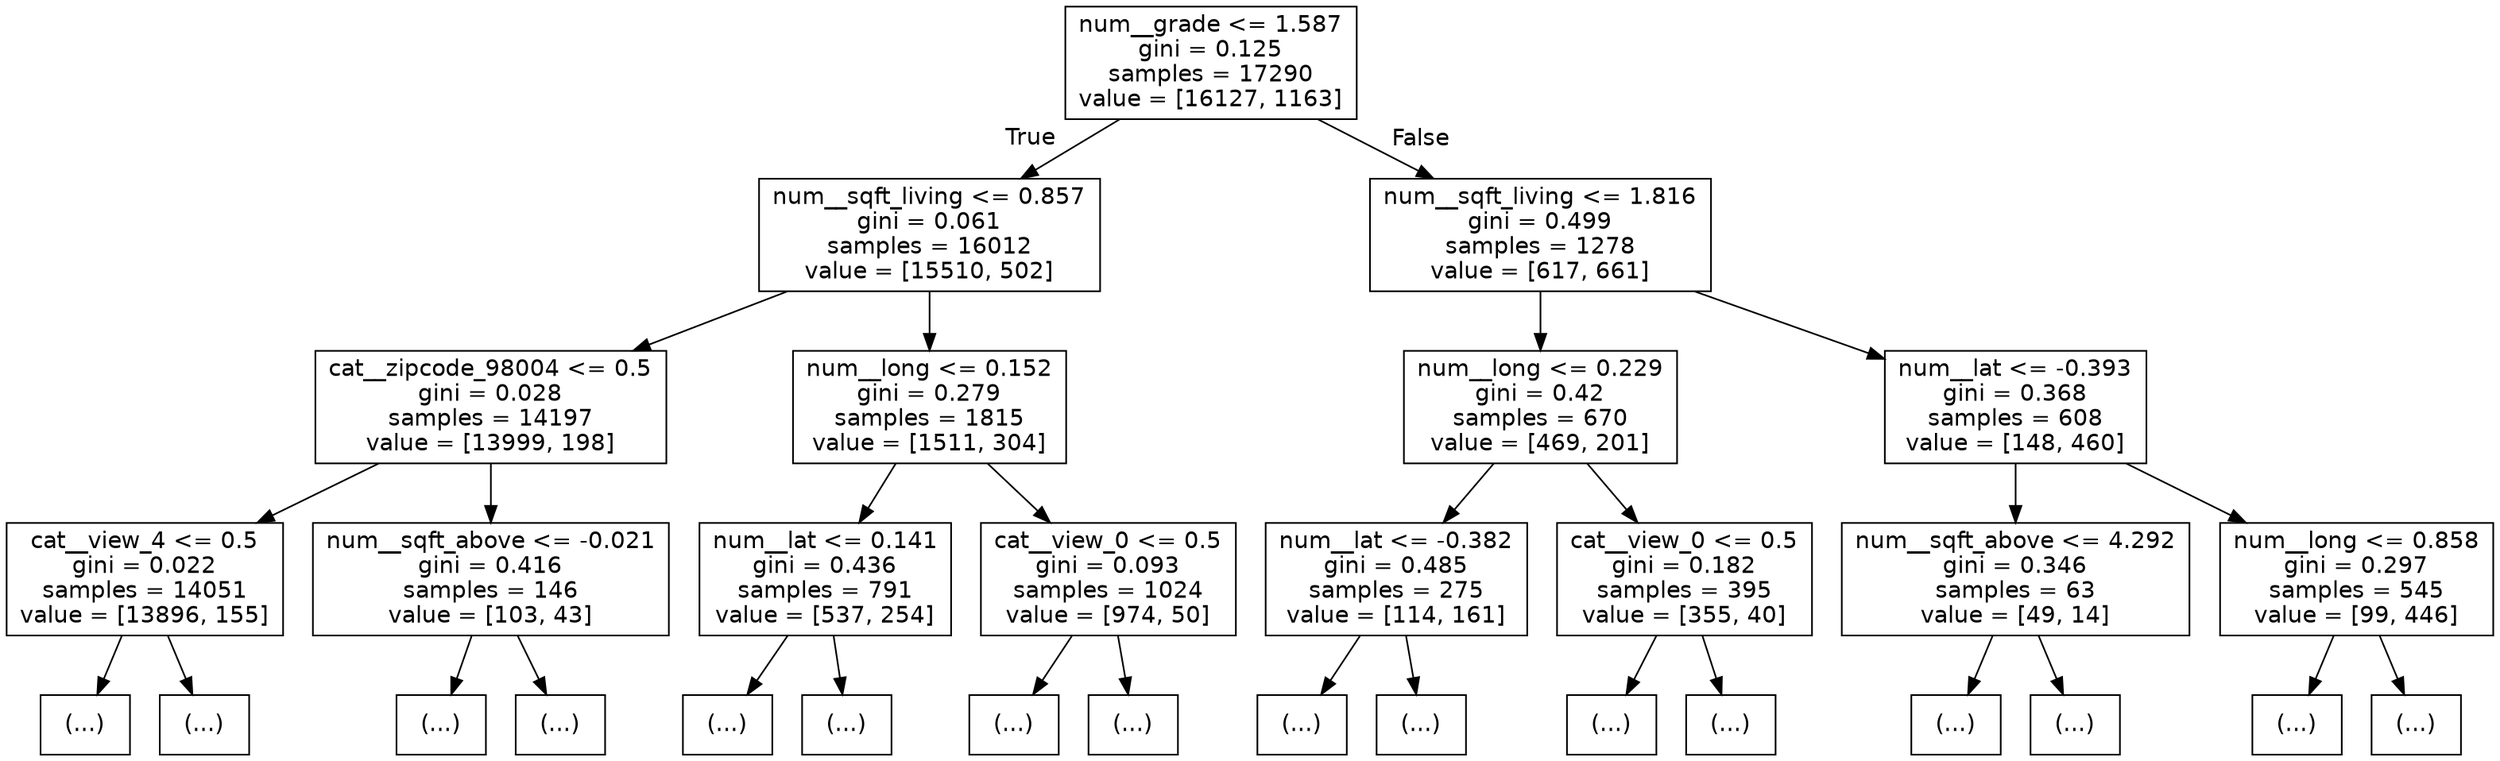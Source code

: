 digraph Tree {
node [shape=box, fontname="helvetica"] ;
edge [fontname="helvetica"] ;
0 [label="num__grade <= 1.587\ngini = 0.125\nsamples = 17290\nvalue = [16127, 1163]"] ;
1 [label="num__sqft_living <= 0.857\ngini = 0.061\nsamples = 16012\nvalue = [15510, 502]"] ;
0 -> 1 [labeldistance=2.5, labelangle=45, headlabel="True"] ;
2 [label="cat__zipcode_98004 <= 0.5\ngini = 0.028\nsamples = 14197\nvalue = [13999, 198]"] ;
1 -> 2 ;
3 [label="cat__view_4 <= 0.5\ngini = 0.022\nsamples = 14051\nvalue = [13896, 155]"] ;
2 -> 3 ;
4 [label="(...)"] ;
3 -> 4 ;
181 [label="(...)"] ;
3 -> 181 ;
200 [label="num__sqft_above <= -0.021\ngini = 0.416\nsamples = 146\nvalue = [103, 43]"] ;
2 -> 200 ;
201 [label="(...)"] ;
200 -> 201 ;
216 [label="(...)"] ;
200 -> 216 ;
227 [label="num__long <= 0.152\ngini = 0.279\nsamples = 1815\nvalue = [1511, 304]"] ;
1 -> 227 ;
228 [label="num__lat <= 0.141\ngini = 0.436\nsamples = 791\nvalue = [537, 254]"] ;
227 -> 228 ;
229 [label="(...)"] ;
228 -> 229 ;
262 [label="(...)"] ;
228 -> 262 ;
349 [label="cat__view_0 <= 0.5\ngini = 0.093\nsamples = 1024\nvalue = [974, 50]"] ;
227 -> 349 ;
350 [label="(...)"] ;
349 -> 350 ;
373 [label="(...)"] ;
349 -> 373 ;
416 [label="num__sqft_living <= 1.816\ngini = 0.499\nsamples = 1278\nvalue = [617, 661]"] ;
0 -> 416 [labeldistance=2.5, labelangle=-45, headlabel="False"] ;
417 [label="num__long <= 0.229\ngini = 0.42\nsamples = 670\nvalue = [469, 201]"] ;
416 -> 417 ;
418 [label="num__lat <= -0.382\ngini = 0.485\nsamples = 275\nvalue = [114, 161]"] ;
417 -> 418 ;
419 [label="(...)"] ;
418 -> 419 ;
424 [label="(...)"] ;
418 -> 424 ;
483 [label="cat__view_0 <= 0.5\ngini = 0.182\nsamples = 395\nvalue = [355, 40]"] ;
417 -> 483 ;
484 [label="(...)"] ;
483 -> 484 ;
497 [label="(...)"] ;
483 -> 497 ;
516 [label="num__lat <= -0.393\ngini = 0.368\nsamples = 608\nvalue = [148, 460]"] ;
416 -> 516 ;
517 [label="num__sqft_above <= 4.292\ngini = 0.346\nsamples = 63\nvalue = [49, 14]"] ;
516 -> 517 ;
518 [label="(...)"] ;
517 -> 518 ;
527 [label="(...)"] ;
517 -> 527 ;
528 [label="num__long <= 0.858\ngini = 0.297\nsamples = 545\nvalue = [99, 446]"] ;
516 -> 528 ;
529 [label="(...)"] ;
528 -> 529 ;
570 [label="(...)"] ;
528 -> 570 ;
}